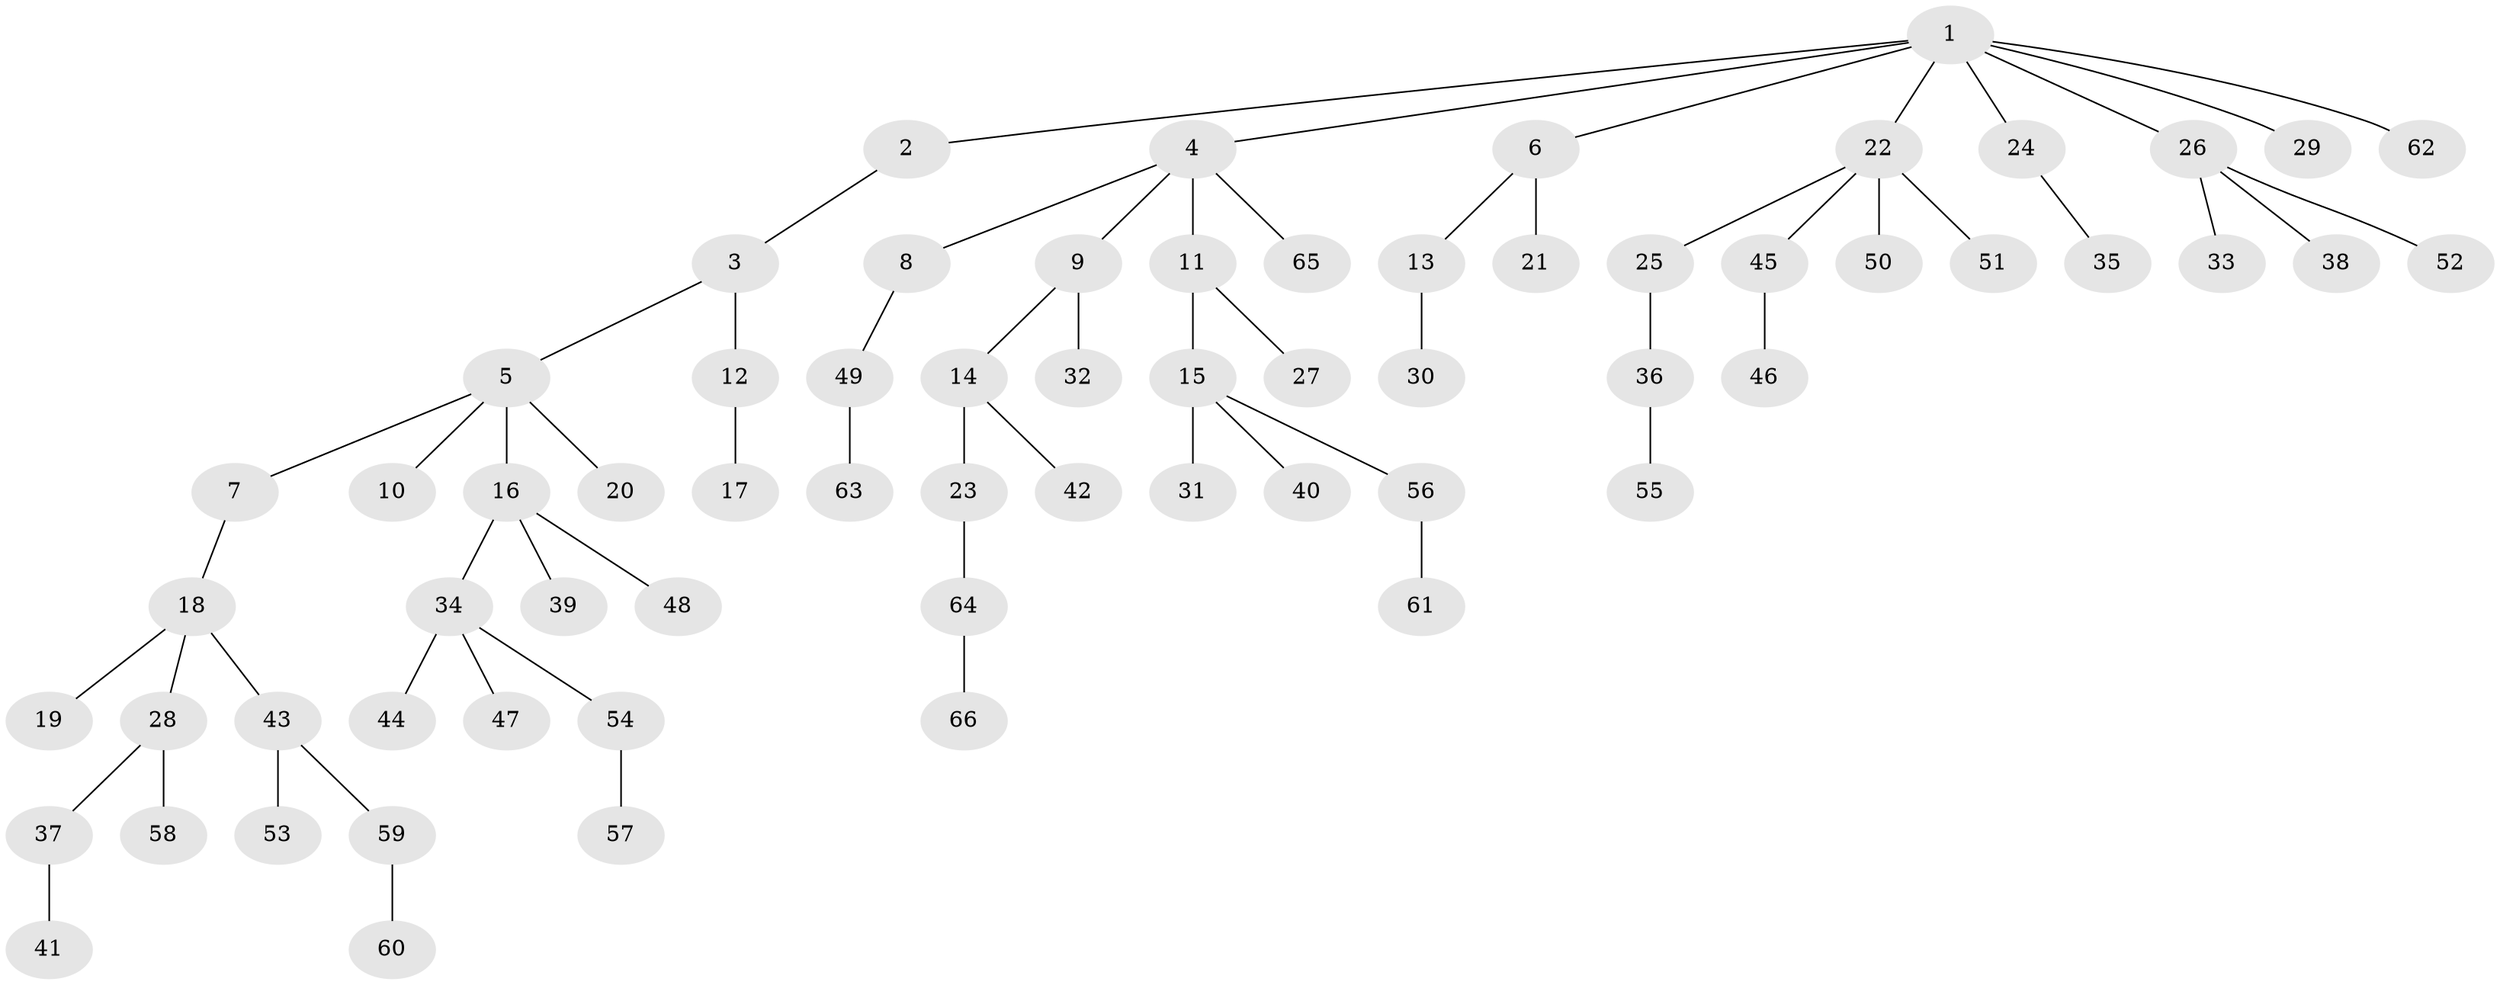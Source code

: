 // coarse degree distribution, {8: 0.023255813953488372, 3: 0.09302325581395349, 4: 0.046511627906976744, 5: 0.06976744186046512, 2: 0.18604651162790697, 1: 0.5813953488372093}
// Generated by graph-tools (version 1.1) at 2025/42/03/06/25 10:42:02]
// undirected, 66 vertices, 65 edges
graph export_dot {
graph [start="1"]
  node [color=gray90,style=filled];
  1;
  2;
  3;
  4;
  5;
  6;
  7;
  8;
  9;
  10;
  11;
  12;
  13;
  14;
  15;
  16;
  17;
  18;
  19;
  20;
  21;
  22;
  23;
  24;
  25;
  26;
  27;
  28;
  29;
  30;
  31;
  32;
  33;
  34;
  35;
  36;
  37;
  38;
  39;
  40;
  41;
  42;
  43;
  44;
  45;
  46;
  47;
  48;
  49;
  50;
  51;
  52;
  53;
  54;
  55;
  56;
  57;
  58;
  59;
  60;
  61;
  62;
  63;
  64;
  65;
  66;
  1 -- 2;
  1 -- 4;
  1 -- 6;
  1 -- 22;
  1 -- 24;
  1 -- 26;
  1 -- 29;
  1 -- 62;
  2 -- 3;
  3 -- 5;
  3 -- 12;
  4 -- 8;
  4 -- 9;
  4 -- 11;
  4 -- 65;
  5 -- 7;
  5 -- 10;
  5 -- 16;
  5 -- 20;
  6 -- 13;
  6 -- 21;
  7 -- 18;
  8 -- 49;
  9 -- 14;
  9 -- 32;
  11 -- 15;
  11 -- 27;
  12 -- 17;
  13 -- 30;
  14 -- 23;
  14 -- 42;
  15 -- 31;
  15 -- 40;
  15 -- 56;
  16 -- 34;
  16 -- 39;
  16 -- 48;
  18 -- 19;
  18 -- 28;
  18 -- 43;
  22 -- 25;
  22 -- 45;
  22 -- 50;
  22 -- 51;
  23 -- 64;
  24 -- 35;
  25 -- 36;
  26 -- 33;
  26 -- 38;
  26 -- 52;
  28 -- 37;
  28 -- 58;
  34 -- 44;
  34 -- 47;
  34 -- 54;
  36 -- 55;
  37 -- 41;
  43 -- 53;
  43 -- 59;
  45 -- 46;
  49 -- 63;
  54 -- 57;
  56 -- 61;
  59 -- 60;
  64 -- 66;
}
